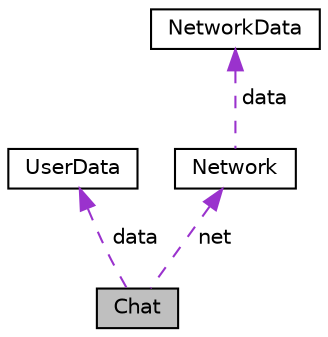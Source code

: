 digraph "Chat"
{
 // LATEX_PDF_SIZE
  edge [fontname="Helvetica",fontsize="10",labelfontname="Helvetica",labelfontsize="10"];
  node [fontname="Helvetica",fontsize="10",shape=record];
  Node1 [label="Chat",height=0.2,width=0.4,color="black", fillcolor="grey75", style="filled", fontcolor="black",tooltip="Класс чата"];
  Node2 -> Node1 [dir="back",color="darkorchid3",fontsize="10",style="dashed",label=" data" ,fontname="Helvetica"];
  Node2 [label="UserData",height=0.2,width=0.4,color="black", fillcolor="white", style="filled",URL="$structUserData.html",tooltip="Структура для хранения информации о пользователе"];
  Node3 -> Node1 [dir="back",color="darkorchid3",fontsize="10",style="dashed",label=" net" ,fontname="Helvetica"];
  Node3 [label="Network",height=0.2,width=0.4,color="black", fillcolor="white", style="filled",URL="$classNetwork.html",tooltip="Класс для работы с сетевым сокетом"];
  Node4 -> Node3 [dir="back",color="darkorchid3",fontsize="10",style="dashed",label=" data" ,fontname="Helvetica"];
  Node4 [label="NetworkData",height=0.2,width=0.4,color="black", fillcolor="white", style="filled",URL="$structNetworkData.html",tooltip="Структура для хренения сетевых данных"];
}
